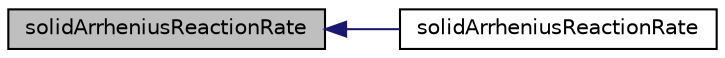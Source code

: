 digraph "solidArrheniusReactionRate"
{
  bgcolor="transparent";
  edge [fontname="Helvetica",fontsize="10",labelfontname="Helvetica",labelfontsize="10"];
  node [fontname="Helvetica",fontsize="10",shape=record];
  rankdir="LR";
  Node1 [label="solidArrheniusReactionRate",height=0.2,width=0.4,color="black", fillcolor="grey75", style="filled", fontcolor="black"];
  Node1 -> Node2 [dir="back",color="midnightblue",fontsize="10",style="solid",fontname="Helvetica"];
  Node2 [label="solidArrheniusReactionRate",height=0.2,width=0.4,color="black",URL="$a02430.html#a9cbb6fa37e22901a105b500e57e1c7e8",tooltip="Construct from Istream. "];
}
